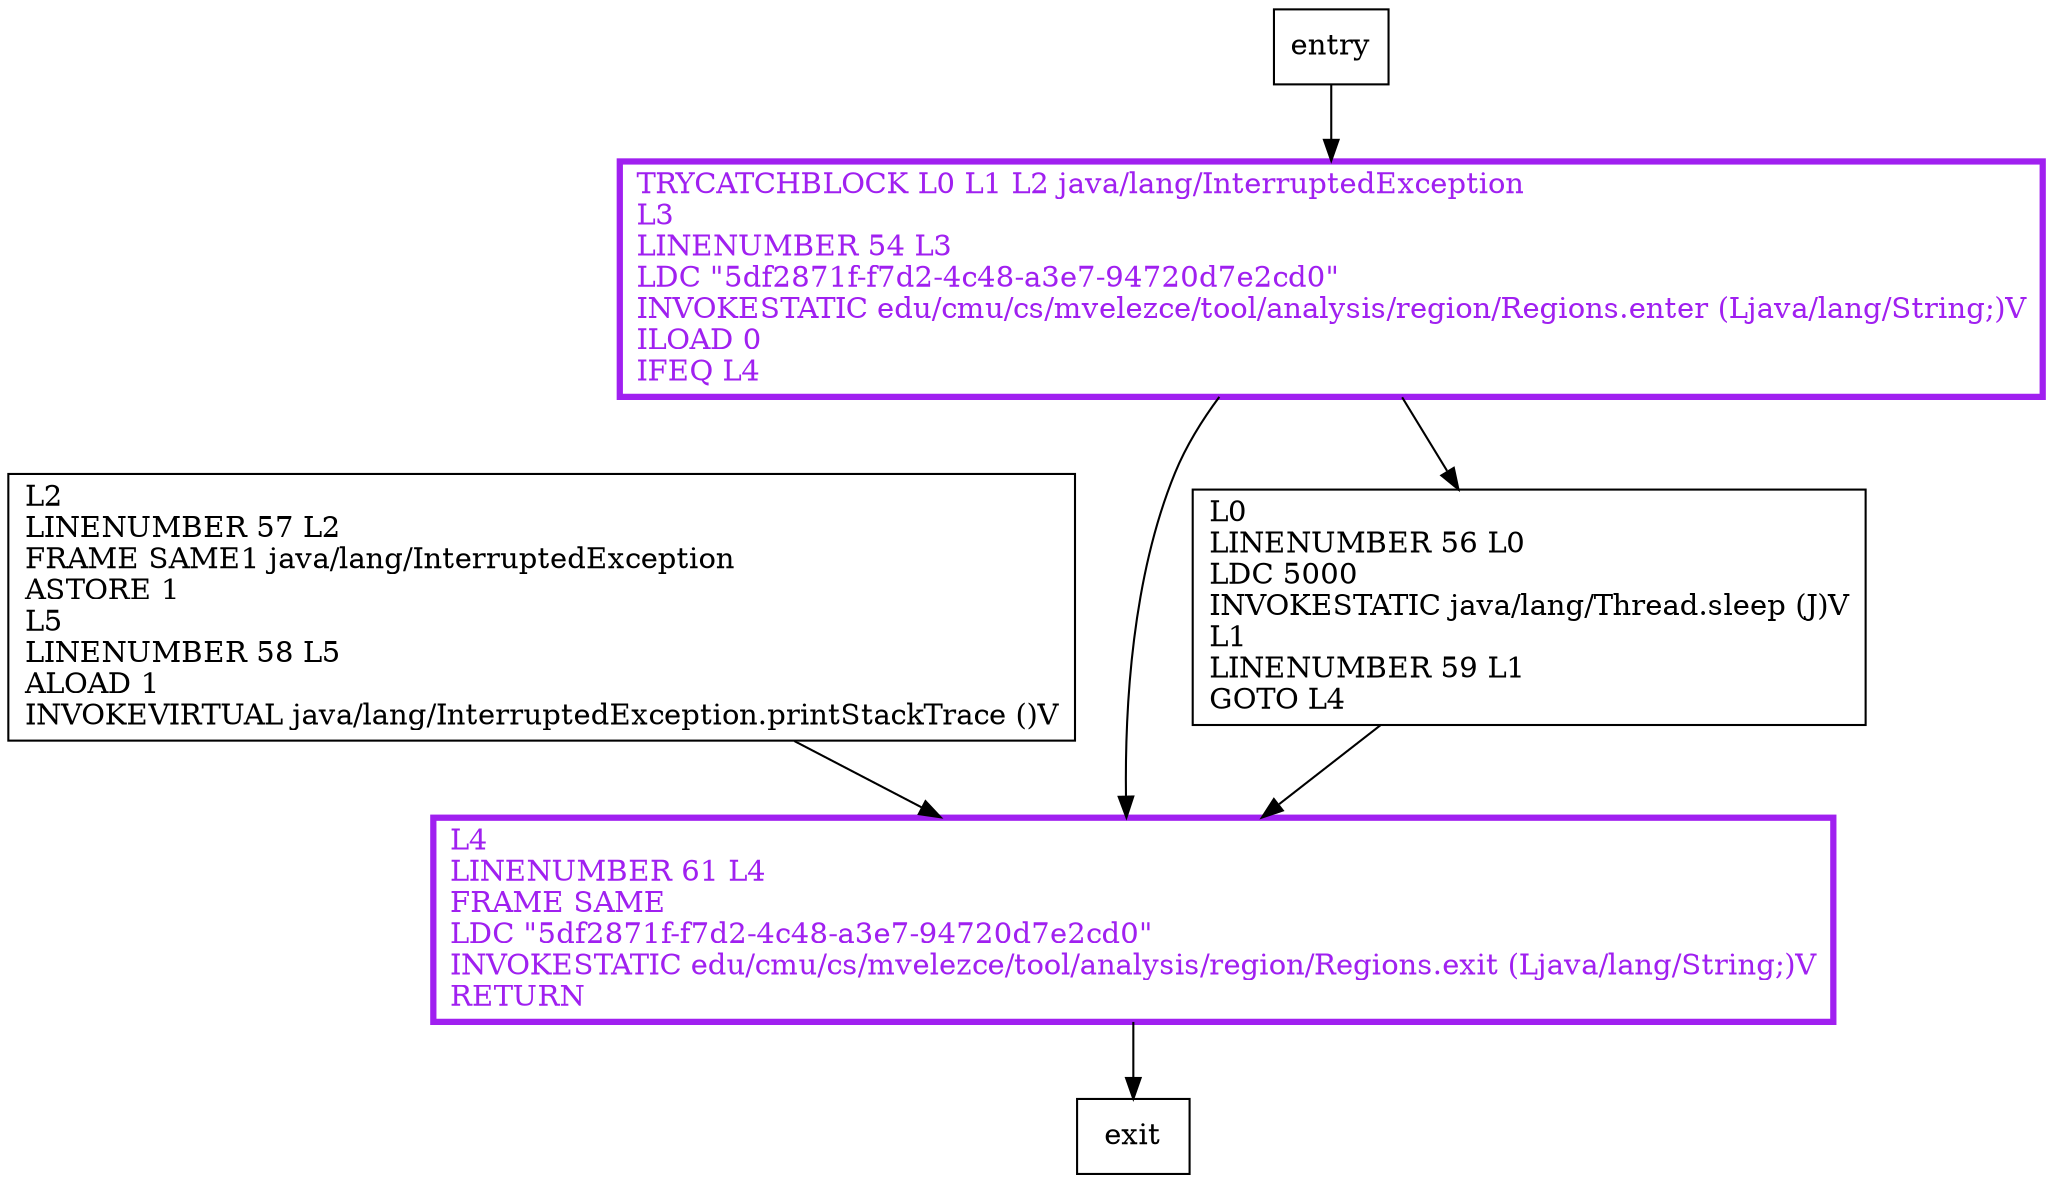 digraph bar {
node [shape=record];
1033797888 [label="TRYCATCHBLOCK L0 L1 L2 java/lang/InterruptedException\lL3\lLINENUMBER 54 L3\lLDC \"5df2871f-f7d2-4c48-a3e7-94720d7e2cd0\"\lINVOKESTATIC edu/cmu/cs/mvelezce/tool/analysis/region/Regions.enter (Ljava/lang/String;)V\lILOAD 0\lIFEQ L4\l"];
344491810 [label="L2\lLINENUMBER 57 L2\lFRAME SAME1 java/lang/InterruptedException\lASTORE 1\lL5\lLINENUMBER 58 L5\lALOAD 1\lINVOKEVIRTUAL java/lang/InterruptedException.printStackTrace ()V\l"];
1240628380 [label="L4\lLINENUMBER 61 L4\lFRAME SAME\lLDC \"5df2871f-f7d2-4c48-a3e7-94720d7e2cd0\"\lINVOKESTATIC edu/cmu/cs/mvelezce/tool/analysis/region/Regions.exit (Ljava/lang/String;)V\lRETURN\l"];
1780817034 [label="L0\lLINENUMBER 56 L0\lLDC 5000\lINVOKESTATIC java/lang/Thread.sleep (J)V\lL1\lLINENUMBER 59 L1\lGOTO L4\l"];
entry;
exit;
entry -> 1033797888;
1033797888 -> 1240628380;
1033797888 -> 1780817034;
344491810 -> 1240628380;
1240628380 -> exit;
1780817034 -> 1240628380;
1033797888[fontcolor="purple", penwidth=3, color="purple"];
1240628380[fontcolor="purple", penwidth=3, color="purple"];
}
